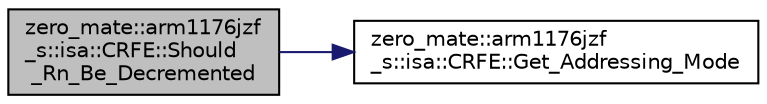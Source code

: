 digraph "zero_mate::arm1176jzf_s::isa::CRFE::Should_Rn_Be_Decremented"
{
 // LATEX_PDF_SIZE
  bgcolor="transparent";
  edge [fontname="Helvetica",fontsize="10",labelfontname="Helvetica",labelfontsize="10"];
  node [fontname="Helvetica",fontsize="10",shape=record];
  rankdir="LR";
  Node1 [label="zero_mate::arm1176jzf\l_s::isa::CRFE::Should\l_Rn_Be_Decremented",height=0.2,width=0.4,color="black", fillcolor="grey75", style="filled", fontcolor="black",tooltip=" "];
  Node1 -> Node2 [color="midnightblue",fontsize="10",style="solid",fontname="Helvetica"];
  Node2 [label="zero_mate::arm1176jzf\l_s::isa::CRFE::Get_Addressing_Mode",height=0.2,width=0.4,color="black",URL="$classzero__mate_1_1arm1176jzf__s_1_1isa_1_1CRFE.html#a2243a3d6d44676a02dcc6e17031414ee",tooltip=" "];
}

